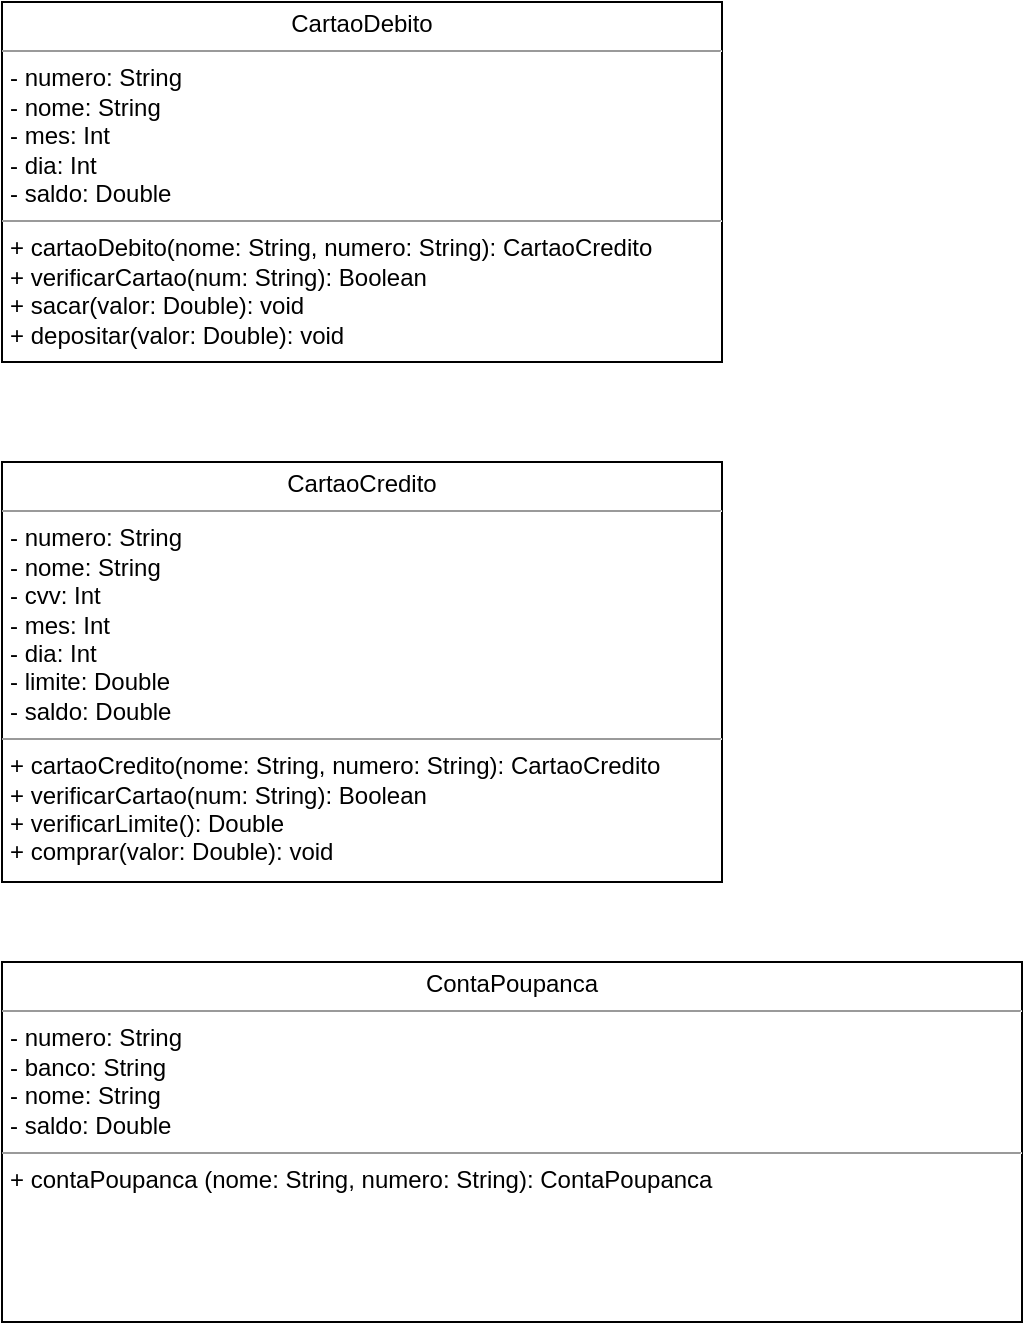 <mxfile version="14.9.7" type="device"><diagram id="pJjqtUigGlbBseRRgD0f" name="Page-1"><mxGraphModel dx="1038" dy="560" grid="1" gridSize="10" guides="1" tooltips="1" connect="1" arrows="1" fold="1" page="1" pageScale="1" pageWidth="850" pageHeight="1100" math="0" shadow="0"><root><mxCell id="0"/><mxCell id="1" parent="0"/><mxCell id="DysLUwbqEaoVzmH1FkXn-8" value="&lt;p style=&quot;margin: 0px ; margin-top: 4px ; text-align: center&quot;&gt;&lt;span style=&quot;text-align: left&quot;&gt;CartaoDebito&lt;/span&gt;&lt;br&gt;&lt;/p&gt;&lt;hr size=&quot;1&quot;&gt;&lt;p style=&quot;margin: 0px ; margin-left: 4px&quot;&gt;- numero: String&lt;/p&gt;&lt;p style=&quot;margin: 0px ; margin-left: 4px&quot;&gt;- nome: String&lt;/p&gt;&lt;p style=&quot;margin: 0px ; margin-left: 4px&quot;&gt;- mes: Int&lt;/p&gt;&lt;p style=&quot;margin: 0px ; margin-left: 4px&quot;&gt;- dia: Int&lt;/p&gt;&lt;p style=&quot;margin: 0px ; margin-left: 4px&quot;&gt;- saldo: Double&lt;/p&gt;&lt;hr size=&quot;1&quot;&gt;&lt;p style=&quot;margin: 0px ; margin-left: 4px&quot;&gt;+ cartaoDebito(nome: String, numero: String): CartaoCredito&lt;/p&gt;&lt;p style=&quot;margin: 0px ; margin-left: 4px&quot;&gt;+ verificarCartao(num: String): Boolean&lt;/p&gt;&lt;p style=&quot;margin: 0px ; margin-left: 4px&quot;&gt;+ sacar(valor: Double): void&lt;/p&gt;&lt;p style=&quot;margin: 0px ; margin-left: 4px&quot;&gt;+ depositar(valor: Double): void&lt;/p&gt;&lt;p style=&quot;margin: 0px ; margin-left: 4px&quot;&gt;&lt;br&gt;&lt;/p&gt;" style="verticalAlign=top;align=left;overflow=fill;fontSize=12;fontFamily=Helvetica;html=1;" vertex="1" parent="1"><mxGeometry x="380" y="290" width="360" height="180" as="geometry"/></mxCell><mxCell id="DysLUwbqEaoVzmH1FkXn-9" value="&lt;p style=&quot;margin: 0px ; margin-top: 4px ; text-align: center&quot;&gt;&lt;span style=&quot;text-align: left&quot;&gt;CartaoCredito&lt;/span&gt;&lt;br&gt;&lt;/p&gt;&lt;hr size=&quot;1&quot;&gt;&lt;p style=&quot;margin: 0px ; margin-left: 4px&quot;&gt;- numero: String&lt;/p&gt;&lt;p style=&quot;margin: 0px ; margin-left: 4px&quot;&gt;- nome: String&lt;/p&gt;&lt;p style=&quot;margin: 0px ; margin-left: 4px&quot;&gt;- cvv: Int&lt;/p&gt;&lt;p style=&quot;margin: 0px ; margin-left: 4px&quot;&gt;- mes: Int&lt;/p&gt;&lt;p style=&quot;margin: 0px ; margin-left: 4px&quot;&gt;- dia: Int&lt;/p&gt;&lt;p style=&quot;margin: 0px ; margin-left: 4px&quot;&gt;- limite: Double&lt;/p&gt;&lt;p style=&quot;margin: 0px ; margin-left: 4px&quot;&gt;- saldo: Double&lt;/p&gt;&lt;hr size=&quot;1&quot;&gt;&lt;p style=&quot;margin: 0px ; margin-left: 4px&quot;&gt;+ cartaoCredito(nome: String, numero: String): CartaoCredito&lt;/p&gt;&lt;p style=&quot;margin: 0px ; margin-left: 4px&quot;&gt;+ verificarCartao(num: String): Boolean&lt;/p&gt;&lt;p style=&quot;margin: 0px ; margin-left: 4px&quot;&gt;+ verificarLimite(): Double&lt;/p&gt;&lt;p style=&quot;margin: 0px ; margin-left: 4px&quot;&gt;+ comprar(valor: Double): void&lt;/p&gt;&lt;p style=&quot;margin: 0px ; margin-left: 4px&quot;&gt;&lt;br&gt;&lt;/p&gt;" style="verticalAlign=top;align=left;overflow=fill;fontSize=12;fontFamily=Helvetica;html=1;" vertex="1" parent="1"><mxGeometry x="380" y="520" width="360" height="210" as="geometry"/></mxCell><mxCell id="DysLUwbqEaoVzmH1FkXn-10" value="&lt;p style=&quot;margin: 0px ; margin-top: 4px ; text-align: center&quot;&gt;&lt;span style=&quot;text-align: left&quot;&gt;ContaPoupanca&lt;/span&gt;&lt;br&gt;&lt;/p&gt;&lt;hr size=&quot;1&quot;&gt;&lt;p style=&quot;margin: 0px ; margin-left: 4px&quot;&gt;- numero: String&lt;/p&gt;&lt;p style=&quot;margin: 0px ; margin-left: 4px&quot;&gt;- banco: String&lt;/p&gt;&lt;p style=&quot;margin: 0px ; margin-left: 4px&quot;&gt;- nome: String&lt;/p&gt;&lt;p style=&quot;margin: 0px ; margin-left: 4px&quot;&gt;- saldo: Double&lt;br&gt;&lt;/p&gt;&lt;hr size=&quot;1&quot;&gt;&lt;p style=&quot;margin: 0px ; margin-left: 4px&quot;&gt;+ contaPoupanca (nome: String, numero: String): ContaPoupanca&lt;/p&gt;" style="verticalAlign=top;align=left;overflow=fill;fontSize=12;fontFamily=Helvetica;html=1;" vertex="1" parent="1"><mxGeometry x="380" y="770" width="510" height="180" as="geometry"/></mxCell></root></mxGraphModel></diagram></mxfile>